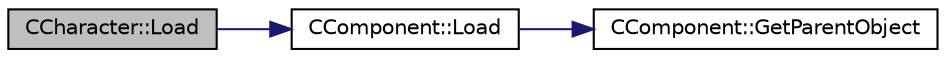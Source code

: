 digraph "CCharacter::Load"
{
 // LATEX_PDF_SIZE
  edge [fontname="Helvetica",fontsize="10",labelfontname="Helvetica",labelfontsize="10"];
  node [fontname="Helvetica",fontsize="10",shape=record];
  rankdir="LR";
  Node15 [label="CCharacter::Load",height=0.2,width=0.4,color="black", fillcolor="grey75", style="filled", fontcolor="black",tooltip="loads the component from saved state"];
  Node15 -> Node16 [color="midnightblue",fontsize="10",style="solid",fontname="Helvetica"];
  Node16 [label="CComponent::Load",height=0.2,width=0.4,color="black", fillcolor="white", style="filled",URL="$class_c_component.html#a11335298284532e2684a6a73a45f7c3f",tooltip="loads the component from saved state"];
  Node16 -> Node17 [color="midnightblue",fontsize="10",style="solid",fontname="Helvetica"];
  Node17 [label="CComponent::GetParentObject",height=0.2,width=0.4,color="black", fillcolor="white", style="filled",URL="$class_c_component.html#a460c951a4f15f3d4af3cb7216ab838d9",tooltip="parent object accessor"];
}

